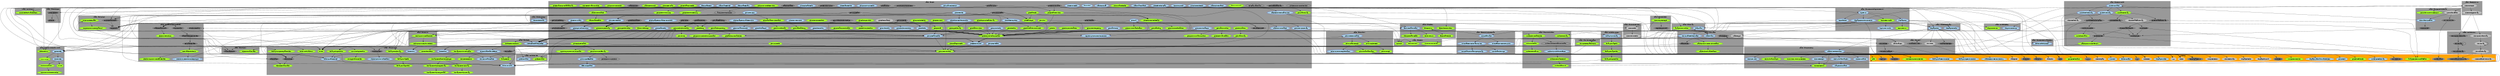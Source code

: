 digraph "dot_FromArray" {	graph [		clusterrank="true"		size="31.2500,31.2500"	];		subgraph "pf" {		node [];			n272 [label="autoCommitComment" URL="autoCommitComment%2Cpf%2Cstack+%22lib_Git%22%2C1"];	}		subgraph "pc" {		node [];			n278 [label="git_DeconstructOtherLine" URL="git_DeconstructOtherLine%2Cpc%2Cstack+%22lib_Git%22%2C1"];		n261 [label="git_DeconstructAtLine" URL="git_DeconstructAtLine%2Cpc%2Cstack+%22lib_Git%22%2C1"];		n296 [label="_DisplayStackSave" URL="_DisplayStackSave%2Cpc%2Cstack+%22lib_Git%22%2C1"];		n214 [label="outline_AddHtmlPathLinksPath" URL="outline_AddHtmlPathLinksPath%2Cpc%2Cstack+%22libOPN_Outline%22%2C1"];	}		subgraph "s" {		node [fillcolor="grey", style="filled", color="white"];			n160 [label="event_TriggerArray" URL="event_TriggerArray%2Cs%2Cstack+%22libOPN_MVC%22%2C1"];		n210 [label="view_ControllerArray" URL="view_ControllerArray%2Cs%2Cstack+%22model_View%22%2C1"];		n181 [label="uOPN_NamedViewArray" URL="uOPN_NamedViewArray%2Cs%2CMissing%2C1"];		n157 [label="event_Trigger" URL="event_Trigger%2Cs%2Cstack+%22libOPN_MVC%22%2C1"];		n58 [label="displayed_File" URL="displayed_File%2Cs%2CMissing%2C1"];		n294 [label="title_Text" URL="title_Text%2Cs%2CMissing%2C1"];		n11 [label="menu_BurntTitle" URL="menu_BurntTitle%2Cs%2Cstack+%22lib_MenuButton%22%2C1"];		n117 [label="backcolor" URL="backcolor%2Cs%2CMissing%2C1"];		n291 [label="body_TextFont" URL="body_TextFont%2Cs%2CMissing%2C1"];		n253 [label="tree_Display" URL="tree_Display%2Cs%2CMissing%2C1"];		n152 [label="git_FileIsTracked" URL="git_FileIsTracked%2Cs%2Cstack+%22lib_Git%22%2C1"];		n200 [label="card_Margin" URL="card_Margin%2Cs%2Cstack+%22lib_View%22%2C1"];		n143 [label="object_DataBaseArray" URL="object_DataBaseArray%2Cs%2Cstack+%22libOPN_Model%22%2C1"];		n119 [label="backpixel" URL="backpixel%2Cs%2CMissing%2C1"];		n85 [label="rect" URL="rect%2Cs%2CMissing%2C1"];		n166 [label="view_CardArray" URL="view_CardArray%2Cs%2Cstack+%22model_View%22%2C1"];		n282 [label="view_Text" URL="view_Text%2Cs%2Cstack+%22lib_View%22%2C1"];		n131 [label="object_FileArray" URL="object_FileArray%2Cs%2Cstack+%22libOPN_Model%22%2C1"];		n159 [label="controller_Table" URL="controller_Table%2Cs%2Cstack+%22libOPN_MVCExtras%22%2C1"];		n75 [label="displayed_Scroll" URL="displayed_Scroll%2Cs%2CMissing%2C1"];		n61 [label="menu_Title" URL="menu_Title%2Cs%2Cstack+%22lib_MenuButton%22%2C1"];		n295 [label="view_TextWrap" URL="view_TextWrap%2Cs%2CMissing%2C1"];		n202 [label="uOPN" URL="uOPN%2Cs%2CMissing%2C1"];		n165 [label="view_Array" URL="view_Array%2Cs%2Cstack+%22model_View%22%2C1"];		n78 [label="stack_Type" URL="stack_Type%2Cs%2Cstack+%22lib_Stack%22%2C1"];	}		subgraph "g" {		node [fillcolor="grey50", style="filled", color="white"];			n134 [label="git_Tree" URL="git_Tree%2Cg%2Cstack+%22libOPN_GIT%22%2C1"];		n20 [label="repository_Model" URL="repository_Model%2Cg%2Cstack+%22libOPN_FTP%22%2C1"];		n15 [label="object_FileArray" URL="object_FileArray%2Cg%2Cstack+%22libOPN_Model%22%2C1"];		n188 [label="git_RevisionScript" URL="git_RevisionScript%2Cg%2Cstack+%22lib_Git%22%2C1"];		n292 [label="formatted_Height" URL="formatted_Height%2Cg%2Cstack+%22lib_View%22%2C1"];		n232 [label="mobile_Name" URL="mobile_Name%2Cg%2Cstack+%22lib_Common%22%2C1"];		n303 [label="git_RevisionStack" URL="git_RevisionStack%2Cg%2Cstack+%22lib_Git%22%2C1"];		n151 [label="model_Folder" URL="model_Folder%2Cg%2Cstack+%22libOPN_Model%22%2C1"];		n329 [label="stack_IsUsed" URL="stack_IsUsed%2Cg%2Cstack+%22lib_Git%22%2C1"];		n277 [label="view_Refresh" URL="view_Refresh%2Cg%2CMissing%2C1"];		n327 [label="git_ScriptDiff" URL="git_ScriptDiff%2Cg%2Cstack+%22lib_Git%22%2C1"];		n203 [label="view_CardArray" URL="view_CardArray%2Cg%2Cstack+%22model_View%22%2C1"];		n140 [label="view_Array" URL="view_Array%2Cg%2Cstack+%22model_View%22%2C1"];		n213 [label="view_ToolMode" URL="view_ToolMode%2Cg%2Cstack+%22libOPN_MVCExtras%22%2C1"];		n54 [label="object_DataBaseArray" URL="object_DataBaseArray%2Cg%2Cstack+%22libOPN_Model%22%2C1"];		n221 [label="stack_Object" URL="stack_Object%2Cg%2Cstack+%22lib_Stack%22%2C1"];		n118 [label="backpixel" URL="backpixel%2Cg%2CMissing%2C1"];		n84 [label="rect" URL="rect%2Cg%2CMissing%2C1"];		n135 [label="tree_Field" URL="tree_Field%2Cg%2CMissing%2C1"];		n71 [label="stackDataObjects_Folder" URL="stackDataObjects_Folder%2Cg%2Cstack+%22model_ObjectMetadata%22%2C1"];		n237 [label="git_LastScript" URL="git_LastScript%2Cg%2Cstack+%22lib_Git%22%2C1"];		n53 [label="stack_Object" URL="stack_Object%2Cg%2Cstack+%22lib_Common%22%2C1"];		n178 [label="view_AboveTarget" URL="view_AboveTarget%2Cg%2Cstack+%22lib_View%22%2C1"];		n271 [label="script_CommitComment" URL="script_CommitComment%2Cg%2Cstack+%22lib_Git%22%2C1"];		n12 [label="view_Object" URL="view_Object%2Cg%2Cstack+%22lib_View%22%2C1"];		n139 [label="view_ControllerArray" URL="view_ControllerArray%2Cg%2Cstack+%22model_View%22%2C1"];		n124 [label="model_ViewLinks" URL="model_ViewLinks%2Cg%2Cstack+%22libOPN_Model%22%2C1"];		n180 [label="uOPN_NamedViewArray" URL="uOPN_NamedViewArray%2Cg%2CMissing%2C1"];		n328 [label="git_ScriptHash" URL="git_ScriptHash%2Cg%2Cstack+%22lib_Git%22%2C1"];		n326 [label="git_ScriptFileLog" URL="git_ScriptFileLog%2Cg%2Cstack+%22lib_Git%22%2C1"];		n76 [label="log_DisplayError" URL="log_DisplayError%2Cg%2CMissing%2C1"];		n314 [label="dgProps" URL="dgProps%2Cg%2CMissing%2C1"];		n267 [label="checkout_Folder" URL="checkout_Folder%2Cg%2Cstack+%22model_ObjectMetadata%22%2C1"];		n293 [label="formatted_Width" URL="formatted_Width%2Cg%2Cstack+%22lib_View%22%2C1"];		n39 [label="stack_RelativeFile" URL="stack_RelativeFile%2Cg%2Cstack+%22model_ObjectMetadata%22%2C1"];		n51 [label="stack_IsLoaded" URL="stack_IsLoaded%2Cg%2Cstack+%22lib_Git%22%2C1"];		n69 [label="git_StackHashLog" URL="git_StackHashLog%2Cg%2Cstack+%22lib_Git%22%2C1"];		n224 [label="git_LastCommit" URL="git_LastCommit%2Cg%2Cstack+%22lib_Git%22%2C1"];		n102 [label="script_File" URL="script_File%2Cg%2Cstack+%22lib_Script%22%2C1"];		n281 [label="stack_Name" URL="stack_Name%2Cg%2Cstack+%22lib_Common%22%2C1"];		n93 [label="git_CheckoutFolder" URL="git_CheckoutFolder%2Cg%2Cstack+%22lib_Git%22%2C1"];		n1 [label="event_Model" URL="event_Model%2Cg%2Cstack+%22libOPN_MVCExtras%22%2C1"];		n21 [label="uOPN" URL="uOPN%2Cg%2CMissing%2C1"];		n17 [label="model_File" URL="model_File%2Cg%2Cstack+%22libOPN_Model%22%2C1"];		n179 [label="uRIP" URL="uRIP%2Cg%2CMissing%2C1"];		n270 [label="model_RefreshDisplays" URL="model_RefreshDisplays%2Cg%2Cstack+%22libOPN_Model%22%2C1"];		n301 [label="git_FileIsTracked" URL="git_FileIsTracked%2Cg%2Cstack+%22lib_Git%22%2C1"];		n35 [label="git_CommitHash" URL="git_CommitHash%2Cg%2Cstack+%22lib_Git%22%2C1"];		n252 [label="title_Text" URL="title_Text%2Cg%2CMissing%2C1"];		n299 [label="object_Folder" URL="object_Folder%2Cg%2Cstack+%22model_ObjectMetadata%22%2C1"];		n73 [label="textStack_Folder" URL="textStack_Folder%2Cg%2Cstack+%22model_ObjectMetadata%22%2C1"];		n80 [label="mainstack_File" URL="mainstack_File%2Cg%2Cstack+%22lib_Object%22%2C1"];		n315 [label="git_BlobHash" URL="git_BlobHash%2Cg%2Cstack+%22lib_Git%22%2C1"];		n116 [label="backcolor" URL="backcolor%2Cg%2CMissing%2C1"];		n107 [label="git_LastLog" URL="git_LastLog%2Cg%2Cstack+%22lib_Git%22%2C1"];		n284 [label="model_Value" URL="model_Value%2Cg%2CMissing%2C1"];		n201 [label="card_Object" URL="card_Object%2Cg%2Cstack+%22lib_Stack%22%2C1"];		n211 [label="git_StackTreeish" URL="git_StackTreeish%2Cg%2Cstack+%22lib_Git%22%2C1"];		n56 [label="object_DataBaseFile" URL="object_DataBaseFile%2Cg%2Cstack+%22libOPN_Model%22%2C1"];		n92 [label="git_Project" URL="git_Project%2Cg%2Cstack+%22lib_Git%22%2C1"];		n2 [label="model_Object" URL="model_Object%2Cg%2Cstack+%22libOPN_Model%22%2C1"];		n208 [label="view_Name" URL="view_Name%2Cg%2Cstack+%22lib_Common%22%2C1"];		n18 [label="git_MetaDataArray" URL="git_MetaDataArray%2Cg%2Cstack+%22lib_Git%22%2C1"];		n133 [label="git_TreeField" URL="git_TreeField%2Cg%2Cstack+%22libOPN_GIT%22%2C1"];		n190 [label="script_RelativeFile" URL="script_RelativeFile%2Cg%2Cstack+%22lib_Script%22%2C1"];		n100 [label="git_WithinCheckoutFolder" URL="git_WithinCheckoutFolder%2Cg%2Cstack+%22lib_Git%22%2C1"];	}		subgraph "c" {		node [fillcolor="LightBlue", style="filled", color="Blue"];			n7 [label="diff_StripHeader" URL="diff_StripHeader%2Cc%2Cstack+%22lib_Git%22%2C1"];		n218 [label="repository_SetCommitComment" URL="repository_SetCommitComment%2Cc%2Cstack+%22lib_Git%22%2C1"];		n298 [label="git_Pull" URL="git_Pull%2Cc%2Cstack+%22lib_Git%22%2C1"];		n234 [label="git_DeleteFolder" URL="git_DeleteFolder%2Cc%2Cstack+%22lib_Git%22%2C1"];		n309 [label="git_RestoreFile" URL="git_RestoreFile%2Cc%2Cstack+%22lib_Git%22%2C1"];		n240 [label="line_Insert" URL="line_Insert%2Cc%2Cstack+%22lib_Common%22%2C1"];		n228 [label="display_Lines" URL="display_Lines%2Cc%2Cstack+%22libOPN_Display%22%2C1"];		n74 [label="display_Log" URL="display_Log%2Cc%2Cstack+%22libOPN_DevelopmentError%22%2C1"];		n88 [label="rect_SetHeight" URL="rect_SetHeight%2Cc%2Cstack+%22lib_Geometry%22%2C1"];		n5 [label="svn_Add" URL="svn_Add%2Cc%2CMissing%2C1"];		n31 [label="log_AddLine" URL="log_AddLine%2Cc%2Cstack+%22libOPN_DevelopmentError%22%2C1"];		n168 [label="git_InitFolder" URL="git_InitFolder%2Cc%2Cstack+%22lib_Git%22%2C1"];		n260 [label="file_Delete" URL="file_Delete%2Cc%2Cstack+%22lib_Git%22%2C1"];		n3 [label="repository_Add" URL="repository_Add%2Cc%2Cstack+%22lib_Git%22%2C1"];		n66 [label="git_DisplayTempStackRevision" URL="git_DisplayTempStackRevision%2Cc%2Cstack+%22lib_Git%22%2C1"];		n289 [label="display_ExecutionContexts" URL="display_ExecutionContexts%2Cc%2Cstack+%22libOPN_DevelopmentError%22%2C1"];		n162 [label="git_HardReset" URL="git_HardReset%2Cc%2Cstack+%22lib_Git%22%2C1"];		n258 [label="model_SetValue" URL="model_SetValue%2Cc%2Cstack+%22libOPN_Model%22%2C1"];		n230 [label="git_CommitChanges" URL="git_CommitChanges%2Cc%2Cstack+%22lib_Git%22%2C1"];		n68 [label="git_SetRelativePath" URL="git_SetRelativePath%2Cc%2Cstack+%22lib_Git%22%2C1"];		n103 [label="git_SetProject" URL="git_SetProject%2Cc%2Cstack+%22lib_Git%22%2C1"];		n34 [label="folder_CreateNested" URL="folder_CreateNested%2Cc%2Cstack+%22lib_Common%22%2C1"];		n268 [label="folder_AddObjectBit" URL="folder_AddObjectBit%2Cc%2Cstack+%22libOPN_TextStackFiles%22%2C1"];		n280 [label="stack_SaveLoaded" URL="stack_SaveLoaded%2Cc%2Cstack+%22lib_Git%22%2C1"];		n198 [label="rev_CleanRevGeneralPropSets" URL="rev_CleanRevGeneralPropSets%2Cc%2Cstack+%22libOPN_ScriptExtras%22%2C1"];		n154 [label="pref_SetValue" URL="pref_SetValue%2Cc%2Cstack+%22model_Prefs%22%2C1"];		n48 [label="colour_HexNormalise" URL="colour_HexNormalise%2Cc%2Cstack+%22lib_Colour%22%2C1"];		n297 [label="display_StackSave stackObject" URL="display_StackSave+stackObject%2Cc%2CMissing%2C1"];		n196 [label="view_NormalizeName" URL="view_NormalizeName%2Cc%2Cstack+%22lib_Common%22%2C1"];		n176 [label="colour_ConvertEnglishName" URL="colour_ConvertEnglishName%2Cc%2Cstack+%22lib_Colour%22%2C1"];		n264 [label="osx_Notify" URL="osx_Notify%2Cc%2Cstack+%22Rescue+Livecode+World%22%2C1"];		n82 [label="stack_SetDimensions" URL="stack_SetDimensions%2Cc%2Cstack+%22lib_Geometry%22%2C1"];		n229 [label="folder_Create" URL="folder_Create%2Cc%2CMissing%2C1"];		n227 [label="git_CloneAndFetch" URL="git_CloneAndFetch%2Cc%2Cstack+%22lib_Git%22%2C1"];		n89 [label="rect_SetWidth" URL="rect_SetWidth%2Cc%2Cstack+%22lib_Geometry%22%2C1"];		n136 [label="git_SparseCheckOut" URL="git_SparseCheckOut%2Cc%2Cstack+%22lib_Git%22%2C1"];		n45 [label="git_CommitScriptFile" URL="git_CommitScriptFile%2Cc%2Cstack+%22lib_Git%22%2C1"];		n87 [label="rect_Normalize" URL="rect_Normalize%2Cc%2Cstack+%22lib_Geometry%22%2C1"];		n255 [label="file_CreateText" URL="file_CreateText%2Cc%2Cstack+%22lib_Git%22%2C1"];		n130 [label="git_DisplayTempStackFromTreeish" URL="git_DisplayTempStackFromTreeish%2Cc%2Cstack+%22lib_Git%22%2C1"];		n67 [label="git_ExportFileRevision" URL="git_ExportFileRevision%2Cc%2Cstack+%22lib_Git%22%2C1"];		n161 [label="hkey_Deconstruct" URL="hkey_Deconstruct%2Cc%2Cstack+%22model_Hkey%22%2C1"];		n243 [label="stack_SaveEdited" URL="stack_SaveEdited%2Cc%2Cstack+%22lib_Git%22%2C1"];		n104 [label="git_SetRootFolder" URL="git_SetRootFolder%2Cc%2Cstack+%22lib_Git%22%2C1"];		n95 [label="library_StartEnvironment" URL="library_StartEnvironment%2Cc%2CMissing%2C1"];		n212 [label="controller_SetTable" URL="controller_SetTable%2Cc%2Cstack+%22libOPN_MVCExtras%22%2C1"];		n10 [label="shell_BashParamEscape" URL="shell_BashParamEscape%2Cc%2Cstack+%22lib_Shell%22%2C1"];		n57 [label="display_TextFile" URL="display_TextFile%2Cc%2Cstack+%22libOPN_Display%22%2C1"];		n43 [label="stack_GoLocal" URL="stack_GoLocal%2Cc%2Cstack+%22lib_Git%22%2C1"];		n27 [label="folder_Format" URL="folder_Format%2Cc%2Cstack+%22lib_Common%22%2C1"];		n318 [label="git_RevertStack" URL="git_RevertStack%2Cc%2Cstack+%22lib_Git%22%2C1"];		n199 [label="rev_CleanRevGeometrySets" URL="rev_CleanRevGeometrySets%2Cc%2Cstack+%22libOPN_ScriptExtras%22%2C1"];		n250 [label="git_RefreshDisplay" URL="git_RefreshDisplay%2Cc%2Cstack+%22lib_Git%22%2C1"];		n155 [label="git_AddRootFolderToIndex" URL="git_AddRootFolderToIndex%2Cc%2Cstack+%22lib_Git%22%2C1"];		n325 [label="stack_CloseLoaded" URL="stack_CloseLoaded%2Cc%2Cstack+%22lib_Git%22%2C1"];		n148 [label="checkout_SetFolderAndRepotype" URL="checkout_SetFolderAndRepotype%2Cc%2Cstack+%22model_ObjectMetadata%22%2C1"];		n197 [label="rev_CleanStack" URL="rev_CleanStack%2Cc%2Cstack+%22libOPN_ScriptExtras%22%2C1"];		n332 [label="margin_Normalize" URL="margin_Normalize%2Cc%2Cstack+%22lib_Geometry%22%2C1"];		n323 [label="rev_CleanGeneralPropertyArray" URL="rev_CleanGeneralPropertyArray%2Cc%2Cstack+%22libOPN_ScriptExtras%22%2C1"];		n205 [label="view_CreateHiddenStack" URL="view_CreateHiddenStack%2Cc%2Cstack+%22lib_Stack%22%2C1"];		n307 [label="display_Outline" URL="display_Outline%2Cc%2CMissing%2C1"];		n8 [label="git_DeleteFile" URL="git_DeleteFile%2Cc%2Cstack+%22lib_Git%22%2C1"];		n185 [label="git_RenameFolder" URL="git_RenameFolder%2Cc%2Cstack+%22lib_Git%22%2C1"];		n96 [label="library_StopEnvironment" URL="library_StopEnvironment%2Cc%2CMissing%2C1"];		n40 [label="library_StoreArray" URL="library_StoreArray%2Cc%2Cstack+%22model_Project%22%2C1"];		n123 [label="stack_RemoveFromMemory" URL="stack_RemoveFromMemory%2Cc%2CMissing%2C1"];		n183 [label="git_StripDiffHeader" URL="git_StripDiffHeader%2Cc%2Cstack+%22lib_Git%22%2C1"];		n137 [label="git_SetFullPath" URL="git_SetFullPath%2Cc%2Cstack+%22lib_Git%22%2C1"];		n153 [label="git_AddFile" URL="git_AddFile%2Cc%2Cstack+%22lib_Git%22%2C1"];		n262 [label="model_DeleteArray" URL="model_DeleteArray%2Cc%2Cstack+%22libOPN_Model%22%2C1"];		n109 [label="git_NormalizeTreeish" URL="git_NormalizeTreeish%2Cc%2Cstack+%22lib_Git%22%2C1"];		n64 [label="git_ExecuteShell" URL="git_ExecuteShell%2Cc%2Cstack+%22lib_Git%22%2C1"];		n233 [label="object_SetShortStackName" URL="object_SetShortStackName%2Cc%2Cstack+%22lib_Common%22%2C1"];		n217 [label="file_SetRelativePath" URL="file_SetRelativePath%2Cc%2Cstack+%22lib_Files%22%2C1"];		n304 [label="text_UnixToMac" URL="text_UnixToMac%2Cc%2Cstack+%22lib_Encoding%22%2C1"];		n193 [label="git_ApplyPatchFile" URL="git_ApplyPatchFile%2Cc%2Cstack+%22lib_Git%22%2C1"];		n38 [label="opn_Notify" URL="opn_Notify%2Cc%2Cstack+%22Rescue+Livecode+World%22%2C1"];		n94 [label="stack_RevertLoaded" URL="stack_RevertLoaded%2Cc%2Cstack+%22lib_Git%22%2C1"];		n225 [label="stack_Save" URL="stack_Save%2Cc%2Cstack+%22lib_Stack%22%2C1"];		n126 [label="file_CreateBinary" URL="file_CreateBinary%2Cc%2Cstack+%22lib_Git%22%2C1"];		n142 [label="model_GetFileArray" URL="model_GetFileArray%2Cc%2CMissing%2C1"];		n269 [label="line_Delete" URL="line_Delete%2Cc%2Cstack+%22lib_Common%22%2C1"];		n169 [label="git_AddEverything" URL="git_AddEverything%2Cc%2Cstack+%22lib_Git%22%2C1"];		n24 [label="git_RemoveProject" URL="git_RemoveProject%2Cc%2Cstack+%22lib_Git%22%2C1"];		n44 [label="stack_RevertToLocalVersion" URL="stack_RevertToLocalVersion%2Cc%2Cstack+%22lib_Git%22%2C1"];		n223 [label="git_RenameFile" URL="git_RenameFile%2Cc%2Cstack+%22lib_Git%22%2C1"];		n319 [label="git_CheckoutRevision" URL="git_CheckoutRevision%2Cc%2Cstack+%22lib_Git%22%2C1"];		n156 [label="git_SetProjectArray" URL="git_SetProjectArray%2Cc%2Cstack+%22lib_Git%22%2C1"];		n324 [label="rev_CleanGlxProps" URL="rev_CleanGlxProps%2Cc%2Cstack+%22libOPN_ScriptExtras%22%2C1"];		n288 [label="log_Error" URL="log_Error%2Cc%2Cstack+%22libOPN_DevelopmentError%22%2C1"];		n174 [label="git_AddChanged" URL="git_AddChanged%2Cc%2Cstack+%22lib_Git%22%2C1"];		n310 [label="git_SetFull" URL="git_SetFull%2Cc%2CMissing%2C1"];		n141 [label="model_SetArray" URL="model_SetArray%2Cc%2Cstack+%22libOPN_Model%22%2C1"];		n28 [label="object_StackNameOffsets" URL="object_StackNameOffsets%2Cc%2Cstack+%22lib_Common%22%2C1"];		n128 [label="outline_SetChildrenOffsets" URL="outline_SetChildrenOffsets%2Cc%2Cstack+%22libOPN_Outline%22%2C1"];		n283 [label="git_CommitFile" URL="git_CommitFile%2Cc%2Cstack+%22lib_Git%22%2C1"];		n91 [label="rect_SubtractMargins" URL="rect_SubtractMargins%2Cc%2Cstack+%22lib_Geometry%22%2C1"];		n300 [label="log_SetErrorFile" URL="log_SetErrorFile%2Cc%2Cstack+%22libOPN_DevelopmentError%22%2C1"];		n41 [label="array_Save" URL="array_Save%2Cc%2Cstack+%22lib_Array%22%2C1"];	}		subgraph "f" {		node [fillcolor="GreenYellow", style="filled", color="Green4"];			n122 [label="opn_GetFileName" URL="opn_GetFileName%2Cf%2CMissing%2C1"];		n279 [label="outline_FromPathIndex" URL="outline_FromPathIndex%2Cf%2Cstack+%22libOPN_Outline%22%2C1"];		n182 [label="checkout_FindRoot" URL="checkout_FindRoot%2Cf%2Cstack+%22model_ObjectMetadata%22%2C1"];		n251 [label="file_IndexToOutline" URL="file_IndexToOutline%2Cf%2Cstack+%22lib_Files%22%2C1"];		n47 [label="html_ConstructColouredText" URL="html_ConstructColouredText%2Cf%2Cstack+%22lib_HTML%22%2C1"];		n63 [label="git_StashArray" URL="git_StashArray%2Cf%2Cstack+%22lib_Git%22%2C1"];		n195 [label="hArray_GetNamedObjectType" URL="hArray_GetNamedObjectType%2Cf%2Cstack+%22lib_Common%22%2C1"];		n330 [label="text_TokenOffset" URL="text_TokenOffset%2Cf%2Cstack+%22lib_Common%22%2C1"];		n72 [label="folder_AddStackBit" URL="folder_AddStackBit%2Cf%2Cstack+%22lib_Common%22%2C1"];		n149 [label="fossil_FindCheckoutFolder" URL="fossil_FindCheckoutFolder%2Cf%2CMissing%2C1"];		n171 [label="git_Version" URL="git_Version%2Cf%2Cstack+%22lib_Git%22%2C1"];		n207 [label="view_GetTemplateObject" URL="view_GetTemplateObject%2Cf%2Cstack+%22lib_ViewTemplate%22%2C1"];		n263 [label="stack_ConstructFolderBit" URL="stack_ConstructFolderBit%2Cf%2Cstack+%22libOPN_Model%22%2C1"];		n81 [label="textStack_FindRoot" URL="textStack_FindRoot%2Cf%2Cstack+%22model_ObjectMetadata%22%2C1"];		n108 [label="git_GetRevisionHistory" URL="git_GetRevisionHistory%2Cf%2Cstack+%22lib_Git%22%2C1"];		n65 [label="git_ListProjectFolders" URL="git_ListProjectFolders%2Cf%2Cstack+%22lib_Git%22%2C1"];		n312 [label="library_ScriptTemplateFolder" URL="library_ScriptTemplateFolder%2Cf%2Cstack+%22lib_Common%22%2C1"];		n50 [label="git_HashInfo" URL="git_HashInfo%2Cf%2Cstack+%22lib_Git%22%2C1"];		n216 [label="git_ConstructFileRevision" URL="git_ConstructFileRevision%2Cf%2Cstack+%22lib_Git%22%2C1"];		n106 [label="git_SearchRepository" URL="git_SearchRepository%2Cf%2Cstack+%22lib_Git%22%2C1"];		n138 [label="git_GetRootFolder" URL="git_GetRootFolder%2Cf%2Cstack+%22lib_Git%22%2C1"];		n37 [label="git_HashType" URL="git_HashType%2Cf%2Cstack+%22lib_Git%22%2C1"];		n97 [label="git_ShowFileHead" URL="git_ShowFileHead%2Cf%2Cstack+%22lib_Git%22%2C1"];		n226 [label="git_CommitLogEntry" URL="git_CommitLogEntry%2Cf%2Cstack+%22lib_Git%22%2C1"];		n125 [label="model_GetValue" URL="model_GetValue%2Cf%2Cstack+%22libOPN_Model%22%2C1"];		n145 [label="stack_ClonedStackNames" URL="stack_ClonedStackNames%2Cf%2Cstack+%22lib_Stack%22%2C1"];		n238 [label="file_IsVersioned" URL="file_IsVersioned%2Cf%2Cstack+%22lib_Git%22%2C1"];		n25 [label="git_GetProjectArray" URL="git_GetProjectArray%2Cf%2Cstack+%22lib_Git%22%2C1"];		n172 [label="git_FileLogOutline" URL="git_FileLogOutline%2Cf%2Cstack+%22lib_Git%22%2C1"];		n248 [label="git_ConstructDiffArray" URL="git_ConstructDiffArray%2Cf%2Cstack+%22lib_Git%22%2C1"];		n256 [label="git_GlobalIgnoreFile" URL="git_GlobalIgnoreFile%2Cf%2Cstack+%22lib_Git%22%2C1"];		n209 [label="shell_ExecuteAtRoot" URL="shell_ExecuteAtRoot%2Cf%2Cstack+%22lib_Shell%22%2C1"];		n77 [label="log_GetError" URL="log_GetError%2Cf%2Cstack+%22libOPN_DevelopmentError%22%2C1"];		n317 [label="git_HashRevision" URL="git_HashRevision%2Cf%2Cstack+%22lib_Git%22%2C1"];		n114 [label="pref_GetValue" URL="pref_GetValue%2Cf%2Cstack+%22model_Prefs%22%2C1"];		n306 [label="git_GetLastCommitHash" URL="git_GetLastCommitHash%2Cf%2Cstack+%22lib_Git%22%2C1"];		n266 [label="hArray_GetObjectTypeData" URL="hArray_GetObjectTypeData%2Cf%2Cstack+%22lib_Common%22%2C1"];		n191 [label="git_FileCommitHashArray" URL="git_FileCommitHashArray%2Cf%2Cstack+%22lib_Git%22%2C1"];		n242 [label="library_PluginFolder" URL="library_PluginFolder%2Cf%2Cstack+%22lib_Common%22%2C1"];		n105 [label="git_ListCommitHashes" URL="git_ListCommitHashes%2Cf%2Cstack+%22lib_Git%22%2C1"];		n286 [label="git_ConstructCheckoutCommand" URL="git_ConstructCheckoutCommand%2Cf%2Cstack+%22lib_Git%22%2C1"];		n164 [label="file_DetailedInfo" URL="file_DetailedInfo%2Cf%2Cstack+%22lib_Files%22%2C1"];		n311 [label="script_ConstructTemplateUrl" URL="script_ConstructTemplateUrl%2Cf%2Cstack+%22lib_Script%22%2C1"];		n29 [label="char" URL="char%2Cf%2CMissing%2C1"];		n112 [label="git_LogFormats" URL="git_LogFormats%2Cf%2Cstack+%22lib_Git%22%2C1"];		n244 [label="rev_ListEditedStackNames" URL="rev_ListEditedStackNames%2Cf%2Cstack+%22model_IDE%22%2C1"];		n127 [label="folder_Above" URL="folder_Above%2Cf%2Cstack+%22Rescue+Livecode+World%22%2C1"];		n90 [label="rect_SubtractMargin" URL="rect_SubtractMargin%2Cf%2Cstack+%22lib_Geometry%22%2C1"];		n42 [label="library_ArrayFile" URL="library_ArrayFile%2Cf%2Cstack+%22model_Project%22%2C1"];		n26 [label="library_PluginFolder" URL="library_PluginFolder%2Cf%2Cstack+%22model_Project%22%2C1"];		n146 [label="hArray_GetUripArray" URL="hArray_GetUripArray%2Cf%2Cstack+%22lib_Common%22%2C1"];		n121 [label="git_StatusArray" URL="git_StatusArray%2Cf%2Cstack+%22lib_Git%22%2C1"];		n331 [label="_convertVersionToNumber" URL="_convertVersionToNumber%2Cf%2Cstack+%22Rescue+Livecode+World%22%2C1"];		n320 [label="kwote" URL="kwote%2Cf%2Cstack+%22Rescue+Livecode+World%22%2C1"];		n204 [label="hArray_GetObjectTypeArray" URL="hArray_GetObjectTypeArray%2Cf%2Cstack+%22lib_Common%22%2C1"];		n308 [label="hkey_Construct" URL="hkey_Construct%2Cf%2Cstack+%22model_Hkey%22%2C1"];		n167 [label="git_GetLastRevision" URL="git_GetLastRevision%2Cf%2Cstack+%22lib_Git%22%2C1"];		n14 [label="html_ConstructNameLink" URL="html_ConstructNameLink%2Cf%2Cstack+%22lib_HTML%22%2C1"];		n241 [label="file_IsWithinOpn" URL="file_IsWithinOpn%2Cf%2Cstack+%22lib_Git%22%2C1"];		n285 [label="git_GetProject" URL="git_GetProject%2Cf%2Cstack+%22lib_Git%22%2C1"];		n302 [label="git_StatusOutline" URL="git_StatusOutline%2Cf%2Cstack+%22lib_Git%22%2C1"];		n101 [label="git_GetCheckoutFolder" URL="git_GetCheckoutFolder%2Cf%2Cstack+%22lib_Git%22%2C1"];		n36 [label="git_GetCommitFileHash" URL="git_GetCommitFileHash%2Cf%2Cstack+%22lib_Git%22%2C1"];		n144 [label="stack_ConstructNewCloneName" URL="stack_ConstructNewCloneName%2Cf%2Cstack+%22lib_Stack%22%2C1"];		n6 [label="stack_GetIsUsed" URL="stack_GetIsUsed%2Cf%2Cstack+%22lib_Git%22%2C1"];		n30 [label="text_OffsetBefore" URL="text_OffsetBefore%2Cf%2Cstack+%22lib_Common%22%2C1"];		n22 [label="rev_GetPluginFolder" URL="rev_GetPluginFolder%2Cf%2Cstack+%22lib_Common%22%2C1"];		n173 [label="git_FileLog" URL="git_FileLog%2Cf%2Cstack+%22lib_Git%22%2C1"];		n219 [label="file_GetRelativePath" URL="file_GetRelativePath%2Cf%2Cstack+%22lib_Files%22%2C1"];		n194 [label="hArray_GetViewTemplate" URL="hArray_GetViewTemplate%2Cf%2Cstack+%22lib_Common%22%2C1"];		n249 [label="library_ArrayFile" URL="library_ArrayFile%2Cf%2Cstack+%22lib_Common%22%2C1"];		n158 [label="controller_ConstructRecord" URL="controller_ConstructRecord%2Cf%2Cstack+%22libOPN_MVCExtras%22%2C1"];		n206 [label="script_GetTemplate" URL="script_GetTemplate%2Cf%2Cstack+%22lib_Script%22%2C1"];		n175 [label="colour_NameToRgb" URL="colour_NameToRgb%2Cf%2Cstack+%22lib_Colour%22%2C1"];		n115 [label="colour_TranslateName" URL="colour_TranslateName%2Cf%2Cstack+%22lib_Colour%22%2C1"];		n305 [label="git_GetDiff" URL="git_GetDiff%2Cf%2Cstack+%22lib_Git%22%2C1"];		n192 [label="git_LogLinkArray" URL="git_LogLinkArray%2Cf%2Cstack+%22lib_Git%22%2C1"];		n287 [label="checkout_ConstructDefaultFolder" URL="checkout_ConstructDefaultFolder%2Cf%2Cstack+%22model_ObjectMetadata%22%2C1"];		n113 [label="git_PathToCommandLine" URL="git_PathToCommandLine%2Cf%2Cstack+%22lib_Git%22%2C1"];		n187 [label="colour_RgbToHex" URL="colour_RgbToHex%2Cf%2Cstack+%22lib_Colour%22%2C1"];		n245 [label="git_LocalIgnoreFile" URL="git_LocalIgnoreFile%2Cf%2Cstack+%22lib_Git%22%2C1"];		n33 [label="library_FetchArray" URL="library_FetchArray%2Cf%2Cstack+%22lib_Common%22%2C1"];		n275 [label="outline_LineParent" URL="outline_LineParent%2Cf%2Cstack+%22libOPN_Outline%22%2C1"];		n222 [label="object_ExtractStack" URL="object_ExtractStack%2Cf%2Cstack+%22lib_Object%22%2C1"];		n60 [label="git_List" URL="git_List%2Cf%2Cstack+%22lib_Git%22%2C1"];		n120 [label="git_UntrackedFiles" URL="git_UntrackedFiles%2Cf%2Cstack+%22lib_Git%22%2C1"];		n99 [label="git_FindDotGitFolder" URL="git_FindDotGitFolder%2Cf%2Cstack+%22lib_Git%22%2C1"];		n19 [label="git_BlobHashInfo" URL="git_BlobHashInfo%2Cf%2CMissing%2C1"];		n132 [label="git_ListFiles" URL="git_ListFiles%2Cf%2Cstack+%22lib_Git%22%2C1"];		n49 [label="kwote" URL="kwote%2Cf%2Cstack+%22lib_Common%22%2C1"];		n70 [label="git_StackHashLog" URL="git_StackHashLog%2Cf%2Cstack+%22lib_Git%22%2C1"];		n236 [label="array_FromOutline" URL="array_FromOutline%2Cf%2Cstack+%22lib_Array%22%2C1"];		n177 [label="colour_IsRgb" URL="colour_IsRgb%2Cf%2Cstack+%22lib_Colour%22%2C1"];		n265 [label="text_Merge" URL="text_Merge%2Cf%2Cstack+%22Rescue+Livecode+World%22%2C1"];		n83 [label="loc_WithinWhichScreenRect" URL="loc_WithinWhichScreenRect%2Cf%2Cstack+%22lib_Geometry%22%2C1"];		n313 [label="git_Searchlog" URL="git_Searchlog%2Cf%2Cstack+%22lib_Git%22%2C1"];		n215 [label="object_ExtractStack" URL="object_ExtractStack%2Cf%2Cstack+%22lib_Common%22%2C1"];		n110 [label="git_CommitedFiles" URL="git_CommitedFiles%2Cf%2Cstack+%22lib_Git%22%2C1"];		n290 [label="log_GetErrorFile" URL="log_GetErrorFile%2Cf%2Cstack+%22libOPN_DevelopmentError%22%2C1"];		n246 [label="git_ListStashes" URL="git_ListStashes%2Cf%2Cstack+%22lib_Git%22%2C1"];		n129 [label="outline_NextSameLevel" URL="outline_NextSameLevel%2Cf%2Cstack+%22libOPN_Outline%22%2C1"];		n52 [label="stack_GetIsLoaded" URL="stack_GetIsLoaded%2Cf%2Cstack+%22lib_Git%22%2C1"];		n79 [label="git_TranslateProjectName" URL="git_TranslateProjectName%2Cf%2Cstack+%22lib_Git%22%2C1"];		n220 [label="folder_Above" URL="folder_Above%2Cf%2Cstack+%22lib_Files%22%2C1"];		n276 [label="repository_ConstructScriptPath" URL="repository_ConstructScriptPath%2Cf%2Cstack+%22lib_Git%22%2C1"];		n46 [label="opn_Ask" URL="opn_Ask%2Cf%2Cstack+%22lib_Text%22%2C1"];		n62 [label="text_IsQuoted" URL="text_IsQuoted%2Cf%2Cstack+%22lib_Text%22%2C1"];		n235 [label="git_Show" URL="git_Show%2Cf%2Cstack+%22lib_Git%22%2C1"];		n170 [label="model_GetArray" URL="model_GetArray%2Cf%2Cstack+%22libOPN_Model%22%2C1"];		n23 [label="rev_ApplicationFolder" URL="rev_ApplicationFolder%2Cf%2Cstack+%22lib_Common%22%2C1"];		n189 [label="git_GetRevisionScript" URL="git_GetRevisionScript%2Cf%2Cstack+%22lib_Git%22%2C1"];		n254 [label="git_ReverseFileHashes" URL="git_ReverseFileHashes%2Cf%2Cstack+%22lib_Git%22%2C1"];		n321 [label="version_IsEarlier" URL="version_IsEarlier%2Cf%2Cstack+%22Rescue+Livecode+World%22%2C1"];		n13 [label="git_LogLinkOutline" URL="git_LogLinkOutline%2Cf%2Cstack+%22lib_Git%22%2C1"];		n239 [label="svn_GetRootFolder" URL="svn_GetRootFolder%2Cf%2CMissing%2C1"];		n186 [label="library_ArrayFolder" URL="library_ArrayFolder%2Cf%2Cstack+%22model_Project%22%2C1"];		n150 [label="stack_LoadedPaths" URL="stack_LoadedPaths%2Cf%2Cstack+%22lib_Git%22%2C1"];		n4 [label="repository_GetType" URL="repository_GetType%2Cf%2Cstack+%22libOPN_FTP%22%2C1"];		n32 [label="line_InsertIntoIndex" URL="line_InsertIntoIndex%2Cf%2Cstack+%22lib_Text%22%2C1"];		n274 [label="outline_AddPath" URL="outline_AddPath%2Cf%2Cstack+%22libOPN_Outline%22%2C1"];		n257 [label="outline_ToArray" URL="outline_ToArray%2Cf%2Cstack+%22libOPN_Outline%22%2C1"];		n59 [label="git_ConstructStatusOutline" URL="git_ConstructStatusOutline%2Cf%2Cstack+%22lib_Git%22%2C1"];		n86 [label="rect_GetCentre" URL="rect_GetCentre%2Cf%2Cstack+%22lib_Geometry%22%2C1"];		n163 [label="file_GetSize" URL="file_GetSize%2Cf%2Cstack+%22lib_Files%22%2C1"];		n98 [label="git_ConstructTreeish" URL="git_ConstructTreeish%2Cf%2Cstack+%22lib_Git%22%2C1"];		n316 [label="git_ScriptFile" URL="git_ScriptFile%2Cf%2Cstack+%22lib_Git%22%2C1"];		n259 [label="outline_TabLevel" URL="outline_TabLevel%2Cf%2Cstack+%22libOPN_Outline%22%2C1"];		n333 [label="library_ArrayFolder" URL="library_ArrayFolder%2Cf%2Cstack+%22lib_Common%22%2C1"];		n231 [label="git_CurrentBranchName" URL="git_CurrentBranchName%2Cf%2Cstack+%22lib_Git%22%2C1"];		n322 [label="repo_FetchStatusOutline" URL="repo_FetchStatusOutline%2Cf%2Cstack+%22lib_Git%22%2C1"];		n16 [label="array_Fetch" URL="array_Fetch%2Cf%2Cstack+%22lib_Common%22%2C1"];		n111 [label="git_BlobHashFromTreeish" URL="git_BlobHashFromTreeish%2Cf%2Cstack+%22lib_Git%22%2C1"];		n247 [label="git_ApplyTestPatch" URL="git_ApplyTestPatch%2Cf%2Cstack+%22lib_Git%22%2C1"];		n9 [label="git_ExecuteShellCommand" URL="git_ExecuteShellCommand%2Cf%2Cstack+%22lib_Git%22%2C1"];		n55 [label="array_FetchFromDataBase" URL="array_FetchFromDataBase%2Cf%2CMissing%2C1"];		n273 [label="git_FetchStatusTable" URL="git_FetchStatusTable%2Cf%2Cstack+%22lib_Git%22%2C1"];		n184 [label="git_ExtractLogMetadataArray" URL="git_ExtractLogMetadataArray%2Cf%2Cstack+%22lib_Git%22%2C1"];		n147 [label="hArray_GetObjectArray" URL="hArray_GetObjectArray%2Cf%2Cstack+%22lib_Common%22%2C1"];	}		subgraph cluster1 {			label="Missing";			style=filled;			color=red;			fillcolor=orange;					n122; n149; n181; n5; n277; n58; n294; n29; n118; n84; n135; n297; n117; n291; n229; n180; n253; n76; n314; n95; n119; n85; n19; n21; n307; n179; n96; n123; n252; n75; n116; n284; n142; n239; n295; n202; n310; n55	}	subgraph cluster2 {			label="stack \"lib_Array\"";			style=filled;			color=grey60;			fillcolor=grey60;					n236; n41	}	subgraph cluster3 {			label="stack \"lib_Colour\"";			style=filled;			color=grey60;			fillcolor=grey60;					n48; n176; n175; n115; n187; n177	}	subgraph cluster4 {			label="stack \"lib_Common\"";			style=filled;			color=grey60;			fillcolor=grey60;					n195; n330; n72; n240; n232; n312; n266; n242; n34; n146; n196; n204; n53; n30; n22; n194; n249; n33; n281; n27; n49; n215; n23; n233; n269; n208; n333; n16; n28; n147	}	subgraph cluster5 {			label="stack \"lib_Encoding\"";			style=filled;			color=grey60;			fillcolor=grey60;					n304	}	subgraph cluster6 {			label="stack \"lib_Files\"";			style=filled;			color=grey60;			fillcolor=grey60;					n251; n164; n219; n220; n217; n163	}	subgraph cluster7 {			label="stack \"lib_Geometry\"";			style=filled;			color=grey60;			fillcolor=grey60;					n88; n90; n82; n89; n87; n332; n83; n86; n91	}	subgraph cluster8 {			label="stack \"lib_Git\"";			style=filled;			color=grey60;			fillcolor=grey60;					n7; n63; n218; n298; n234; n171; n309; n108; n188; n65; n50; n216; n303; n106; n138; n37; n97; n226; n238; n329; n168; n25; n172; n260; n248; n256; n3; n66; n327; n162; n317; n306; n191; n105; n230; n286; n68; n112; n103; n280; n272; n121; n278; n237; n167; n241; n285; n271; n302; n101; n36; n227; n136; n152; n6; n45; n328; n173; n261; n255; n130; n67; n326; n305; n192; n243; n104; n51; n69; n224; n113; n245; n93; n43; n318; n250; n155; n60; n120; n325; n99; n132; n296; n70; n313; n110; n246; n8; n52; n185; n301; n35; n79; n276; n183; n137; n153; n235; n189; n109; n254; n64; n315; n193; n107; n94; n126; n211; n13; n150; n169; n92; n24; n44; n223; n319; n156; n59; n98; n18; n316; n231; n174; n322; n111; n247; n9; n100; n283; n273; n184	}	subgraph cluster9 {			label="stack \"lib_HTML\"";			style=filled;			color=grey60;			fillcolor=grey60;					n47; n14	}	subgraph cluster10 {			label="stack \"lib_MenuButton\"";			style=filled;			color=grey60;			fillcolor=grey60;					n11; n61	}	subgraph cluster11 {			label="stack \"lib_Object\"";			style=filled;			color=grey60;			fillcolor=grey60;					n222; n80	}	subgraph cluster12 {			label="stack \"lib_Script\"";			style=filled;			color=grey60;			fillcolor=grey60;					n311; n206; n102; n190	}	subgraph cluster13 {			label="stack \"lib_Shell\"";			style=filled;			color=grey60;			fillcolor=grey60;					n209; n10	}	subgraph cluster14 {			label="stack \"lib_Stack\"";			style=filled;			color=grey60;			fillcolor=grey60;					n145; n221; n144; n205; n201; n225; n78	}	subgraph cluster15 {			label="stack \"lib_Text\"";			style=filled;			color=grey60;			fillcolor=grey60;					n46; n62; n32	}	subgraph cluster16 {			label="stack \"lib_View\"";			style=filled;			color=grey60;			fillcolor=grey60;					n292; n178; n12; n293; n200; n282	}	subgraph cluster17 {			label="stack \"lib_ViewTemplate\"";			style=filled;			color=grey60;			fillcolor=grey60;					n207	}	subgraph cluster18 {			label="stack \"libOPN_DevelopmentError\"";			style=filled;			color=grey60;			fillcolor=grey60;					n74; n31; n289; n77; n290; n288; n300	}	subgraph cluster19 {			label="stack \"libOPN_Display\"";			style=filled;			color=grey60;			fillcolor=grey60;					n228; n57	}	subgraph cluster20 {			label="stack \"libOPN_FTP\"";			style=filled;			color=grey60;			fillcolor=grey60;					n20; n4	}	subgraph cluster21 {			label="stack \"libOPN_GIT\"";			style=filled;			color=grey60;			fillcolor=grey60;					n134; n133	}	subgraph cluster22 {			label="stack \"libOPN_Model\"";			style=filled;			color=grey60;			fillcolor=grey60;					n263; n15; n125; n151; n258; n54; n124; n143; n17; n270; n170; n262; n131; n56; n2; n141	}	subgraph cluster23 {			label="stack \"libOPN_MVC\"";			style=filled;			color=grey60;			fillcolor=grey60;					n160; n157	}	subgraph cluster24 {			label="stack \"libOPN_MVCExtras\"";			style=filled;			color=grey60;			fillcolor=grey60;					n213; n158; n212; n1; n159	}	subgraph cluster25 {			label="stack \"libOPN_Outline\"";			style=filled;			color=grey60;			fillcolor=grey60;					n279; n275; n129; n274; n257; n259; n214; n128	}	subgraph cluster26 {			label="stack \"libOPN_ScriptExtras\"";			style=filled;			color=grey60;			fillcolor=grey60;					n198; n199; n197; n323; n324	}	subgraph cluster27 {			label="stack \"libOPN_TextStackFiles\"";			style=filled;			color=grey60;			fillcolor=grey60;					n268	}	subgraph cluster28 {			label="stack \"model_Hkey\"";			style=filled;			color=grey60;			fillcolor=grey60;					n308; n161	}	subgraph cluster29 {			label="stack \"model_IDE\"";			style=filled;			color=grey60;			fillcolor=grey60;					n244	}	subgraph cluster30 {			label="stack \"model_ObjectMetadata\"";			style=filled;			color=grey60;			fillcolor=grey60;					n182; n81; n71; n267; n39; n287; n148; n299; n73	}	subgraph cluster31 {			label="stack \"model_Prefs\"";			style=filled;			color=grey60;			fillcolor=grey60;					n114; n154	}	subgraph cluster32 {			label="stack \"model_Project\"";			style=filled;			color=grey60;			fillcolor=grey60;					n42; n26; n40; n186	}	subgraph cluster33 {			label="stack \"model_View\"";			style=filled;			color=grey60;			fillcolor=grey60;					n210; n203; n140; n139; n166; n165	}	subgraph cluster34 {			label="stack \"Rescue Livecode World\"";			style=filled;			color=grey60;			fillcolor=grey60;					n127; n331; n320; n264; n265; n321; n38	}		n279 -> n214;	n279 -> n274;	n182 -> n149;	n251 -> n14;	n251 -> n279;	n47 -> n48;	n47 -> n49;	n63 -> n64;	n298 -> n228;	n298 -> n231;	n298 -> n9;	n298 -> n49;	n298 -> n61;	n195 -> n204;	n195 -> n146;	n72 -> n53;	n234 -> n9;	n234 -> n10;	n171 -> n64;	n20 -> n2;	n207 -> n194;	n207 -> n196;	n309 -> n310;	n309 -> n49;	n263 -> n28;	n160 -> n139;	n160 -> n210;	n81 -> n287;	n81 -> n148;	n81 -> n22;	n108 -> n190;	n15 -> n16;	n15 -> n17;	n188 -> n189;	n188 -> n190;	n65 -> n25;	n228 -> n291;	n228 -> n292;	n228 -> n293;	n228 -> n61;	n228 -> n85;	n228 -> n82;	n228 -> n294;	n228 -> n205;	n228 -> n282;	n228 -> n295;	n74 -> n57;	n74 -> n75;	n74 -> n76;	n74 -> n77;	n74 -> n78;	n232 -> n233;	n50 -> n9;	n50 -> n37;	n216 -> n49;	n303 -> n217;	n303 -> n167;	n303 -> n138;	n303 -> n53;	n106 -> n9;	n106 -> n49;	n138 -> n114;	n37 -> n9;	n97 -> n9;	n97 -> n68;	n97 -> n10;	n226 -> n9;	n238 -> n239;	n210 -> n165;	n88 -> n86;	n151 -> n267;	n151 -> n268;	n151 -> n27;	n151 -> n263;	n329 -> n281;	n31 -> n32;	n168 -> n169;	n168 -> n155;	n168 -> n113;	n168 -> n104;	n168 -> n38;	n25 -> n33;	n172 -> n173;	n172 -> n13;	n248 -> n261;	n248 -> n183;	n157 -> n158;	n157 -> n159;	n157 -> n160;	n157 -> n161;	n3 -> n4;	n3 -> n5;	n66 -> n67;	n66 -> n68;	n66 -> n53;	n327 -> n241;	n327 -> n153;	n327 -> n305;	n327 -> n102;	n209 -> n27;	n209 -> n242;	n209 -> n38;	n289 -> n307;	n289 -> n157;	n289 -> n308;	n289 -> n76;	n289 -> n232;	n289 -> n294;	n289 -> n135;	n162 -> n9;	n317 -> n9;	n317 -> n68;	n306 -> n9;	n306 -> n10;	n191 -> n173;	n191 -> n192;	n242 -> n34;	n242 -> n27;	n258 -> n262;	n258 -> n170;	n258 -> n141;	n105 -> n9;	n230 -> n9;	n230 -> n218;	n286 -> n10;	n68 -> n217;	n68 -> n138;	n68 -> n10;	n203 -> n180;	n311 -> n312;	n11 -> n12;	n140 -> n140;	n140 -> n203;	n213 -> n284;	n103 -> n104;	n103 -> n79;	n34 -> n27;	n54 -> n55;	n54 -> n56;	n280 -> n225;	n272 -> n232;	n221 -> n222;	n42 -> n186;	n26 -> n27;	n146 -> n147;	n198 -> n269;	n198 -> n323;	n198 -> n324;	n121 -> n236;	n48 -> n175;	n48 -> n187;	n71 -> n72;	n71 -> n73;	n237 -> n167;	n237 -> n102;	n204 -> n266;	n264 -> n320;	n264 -> n321;	n82 -> n83;	n82 -> n84;	n82 -> n85;	n82 -> n86;	n82 -> n87;	n82 -> n88;	n82 -> n89;	n82 -> n90;	n82 -> n91;	n167 -> n9;	n167 -> n36;	n167 -> n68;	n14 -> n47;	n14 -> n49;	n241 -> n242;	n53 -> n215;	n178 -> n179;	n285 -> n25;	n285 -> n138;	n271 -> n272;	n302 -> n59;	n302 -> n273;	n101 -> n113;	n101 -> n171;	n101 -> n10;	n12 -> n178;	n139 -> n140;	n36 -> n254;	n227 -> n228;	n227 -> n229;	n124 -> n125;	n144 -> n145;	n89 -> n86;	n152 -> n153;	n152 -> n102;	n45 -> n46;	n328 -> n36;	n328 -> n37;	n328 -> n38;	n328 -> n190;	n22 -> n23;	n173 -> n9;	n173 -> n49;	n194 -> n195;	n194 -> n196;	n249 -> n333;	n255 -> n127;	n255 -> n34;	n130 -> n67;	n67 -> n34;	n67 -> n9;	n67 -> n49;	n326 -> n173;	n326 -> n102;	n206 -> n311;	n175 -> n176;	n175 -> n177;	n175 -> n115;	n115 -> n116;	n115 -> n117;	n115 -> n118;	n115 -> n119;	n305 -> n9;	n305 -> n68;	n267 -> n80;	n243 -> n244;	n104 -> n154;	n39 -> n182;	n51 -> n52;	n51 -> n53;	n69 -> n70;	n69 -> n39;	n200 -> n201;	n200 -> n202;	n224 -> n97;	n224 -> n102;	n143 -> n55;	n212 -> n1;	n212 -> n258;	n10 -> n62;	n113 -> n114;	n245 -> n138;	n102 -> n299;	n33 -> n16;	n33 -> n249;	n57 -> n58;	n281 -> n215;	n93 -> n80;	n43 -> n44;	n318 -> n319;	n318 -> n53;	n318 -> n39;	n318 -> n94;	n250 -> n251;	n250 -> n133;	n250 -> n252;	n250 -> n253;	n155 -> n101;	n155 -> n25;	n155 -> n156;	n1 -> n2;	n60 -> n9;	n120 -> n121;	n325 -> n288;	n148 -> n149;	n148 -> n101;	n132 -> n9;	n296 -> n297;	n197 -> n163;	n197 -> n198;	n197 -> n199;	n70 -> n9;	n70 -> n10;	n236 -> n257;	n205 -> n200;	n205 -> n46;	n205 -> n206;	n205 -> n144;	n205 -> n207;	n205 -> n208;	n166 -> n180;	n166 -> n181;	n313 -> n9;	n313 -> n49;	n313 -> n46;	n17 -> n27;	n17 -> n2;	n110 -> n111;	n110 -> n9;	n110 -> n14;	n110 -> n49;	n290 -> n300;	n246 -> n63;	n8 -> n9;	n8 -> n10;	n129 -> n259;	n52 -> n150;	n282 -> n202;	n270 -> n124;	n270 -> n277;	n185 -> n27;	n301 -> n93;	n40 -> n41;	n40 -> n42;	n35 -> n36;	n35 -> n37;	n35 -> n38;	n35 -> n39;	n79 -> n25;	n276 -> n34;	n183 -> n7;	n137 -> n138;	n153 -> n9;	n153 -> n10;	n299 -> n268;	n299 -> n71;	n73 -> n80;	n73 -> n81;	n235 -> n9;	n235 -> n109;	n170 -> n54;	n170 -> n15;	n262 -> n269;	n262 -> n270;	n189 -> n304;	n254 -> n9;	n109 -> n68;	n109 -> n10;	n131 -> n41;	n159 -> n212;	n159 -> n213;	n64 -> n138;	n64 -> n209;	n321 -> n331;	n315 -> n111;	n315 -> n211;	n217 -> n219;	n217 -> n220;	n193 -> n10;	n107 -> n108;	n38 -> n264;	n38 -> n265;	n94 -> n95;	n94 -> n96;	n201 -> n330;	n225 -> n197;	n126 -> n127;	n13 -> n14;	n211 -> n39;	n186 -> n26;	n4 -> n20;	n4 -> n21;	n32 -> n240;	n56 -> n151;	n56 -> n2;	n274 -> n240;	n274 -> n275;	n92 -> n93;	n92 -> n25;	n24 -> n25;	n44 -> n122;	n44 -> n123;	n319 -> n286;	n319 -> n9;	n223 -> n9;	n223 -> n38;	n223 -> n10;	n156 -> n40;	n61 -> n11;	n208 -> n314;	n208 -> n179;	n288 -> n289;	n288 -> n74;	n288 -> n31;	n288 -> n290;	n163 -> n164;	n316 -> n138;	n316 -> n276;	n133 -> n134;	n133 -> n135;	n18 -> n19;	n190 -> n217;	n190 -> n102;	n259 -> n29;	n231 -> n9;	n174 -> n9;	n174 -> n10;	n165 -> n165;	n165 -> n166;	n141 -> n142;	n141 -> n143;	n141 -> n131;	n214 -> n128;	n28 -> n29;	n28 -> n30;	n111 -> n9;	n247 -> n27;	n247 -> n248;	n247 -> n138;	n247 -> n10;	n9 -> n64;	n100 -> n99;	n100 -> n101;	n100 -> n102;	n128 -> n129;	n283 -> n9;	n283 -> n218;	n283 -> n10;	n273 -> n64;	n91 -> n332;	n78 -> n221;	n78 -> n202;}